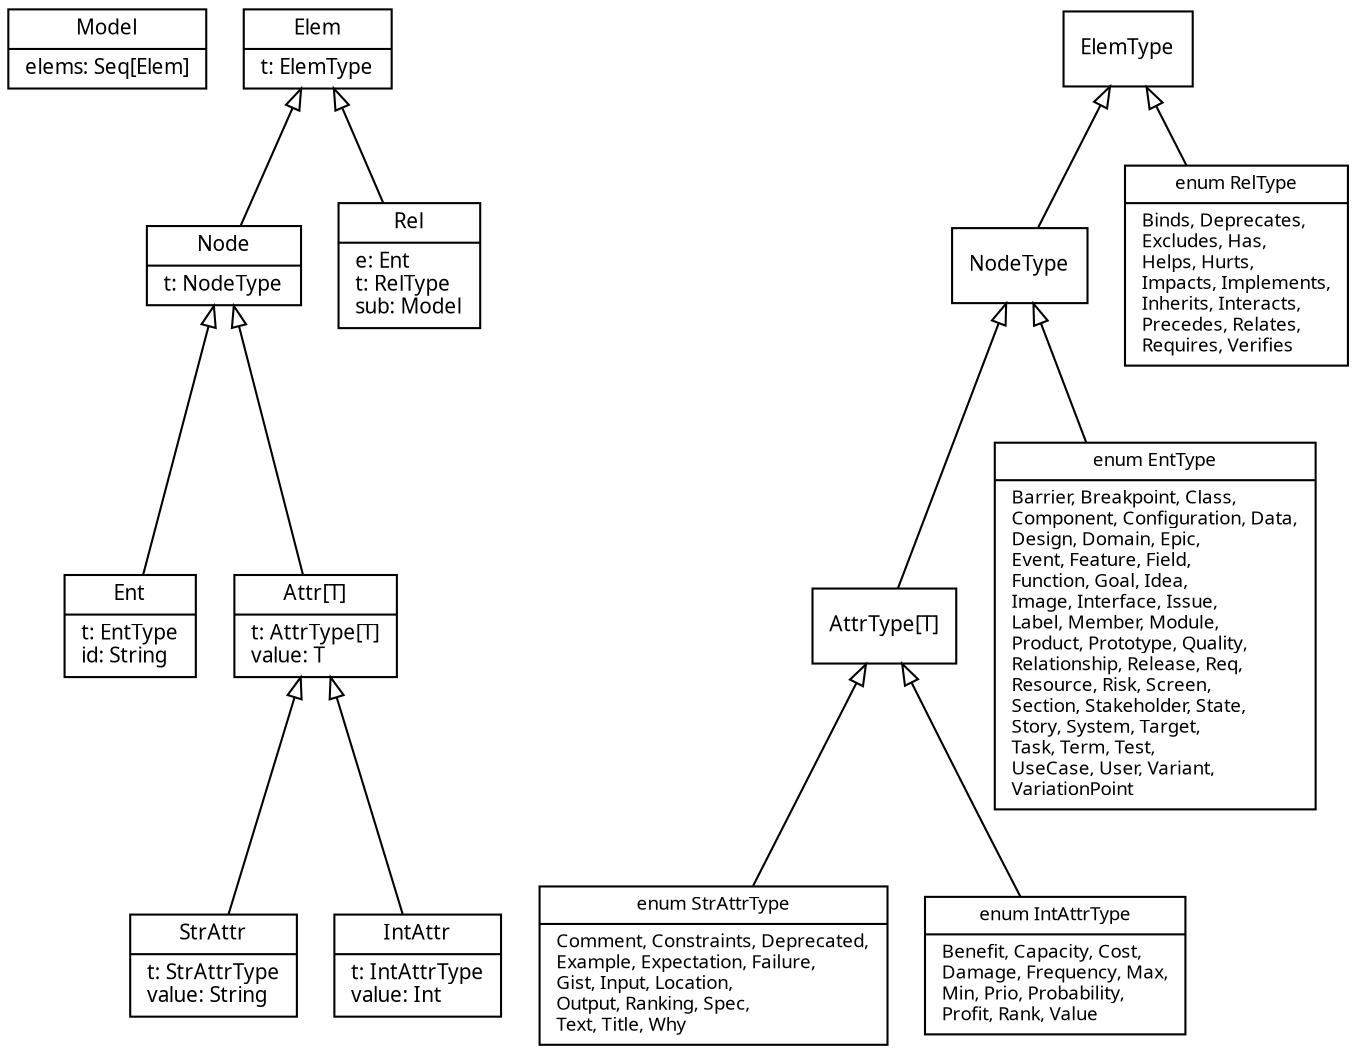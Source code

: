 digraph Metamodel {
  fontname = "Sans"
  fontsize = 10
  rankdir =  "BT"
  ordering = "out"
  nojustify = true

  node [
    fontname = "Sans"
    fontsize = 10
    shape = "record"
  ]

  edge [
    arrowhead = "empty"
  ]

    { rank = same; Model; Elem; ElemType; }
    { rank = same; Node_; Rel; }
    { rank = same; Ent; Attr; AttrType; }


    Model [ label = "{Model|elems: Seq[Elem]}" fontsize = 10]
    Elem [ label = "{Elem|t: ElemType}" fontsize = 10]
    Node_ [ label = "{Node|t: NodeType}" fontsize = 10]
    Rel [ label = "{Rel|e: Ent\lt: RelType\lsub: Model\l}" fontsize = 10]
    Ent [ label = "{Ent|t: EntType\lid: String\l}" fontsize = 10]
    Attr [ label = "{Attr[T]|t: AttrType[T]\lvalue: T\l}" fontsize = 10]
    StrAttr [ label = "{StrAttr|t: StrAttrType\lvalue: String\l}" fontsize = 10]
    IntAttr [ label = "{IntAttr|t: IntAttrType\lvalue: Int\l}" fontsize = 10]
    NodeType [ label = "{NodeType}" fontsize = 10]
    AttrType [ label = "{AttrType[T]}" fontsize = 10]
    RelType [ label = "{enum RelType|Binds, Deprecates,\lExcludes, Has,\lHelps, Hurts,\lImpacts, Implements,\lInherits, Interacts,\lPrecedes, Relates,\lRequires, Verifies\l}" fontsize = 9]
    EntType [ label = "{enum EntType|Barrier, Breakpoint, Class,\lComponent, Configuration, Data,\lDesign, Domain, Epic,\lEvent, Feature, Field,\lFunction, Goal, Idea,\lImage, Interface, Issue,\lLabel, Member, Module,\lProduct, Prototype, Quality,\lRelationship, Release, Req,\lResource, Risk, Screen,\lSection, Stakeholder, State,\lStory, System, Target,\lTask, Term, Test,\lUseCase, User, Variant,\lVariationPoint\l}" fontsize = 9]
    StrAttrType [ label = "{enum StrAttrType|Comment, Constraints, Deprecated,\lExample, Expectation, Failure,\lGist, Input, Location,\lOutput, Ranking, Spec,\lText, Title, Why\l}" fontsize = 9]
    IntAttrType [ label = "{enum IntAttrType|Benefit, Capacity, Cost,\lDamage, Frequency, Max,\lMin, Prio, Probability,\lProfit, Rank, Value\l}" fontsize = 9]


    Node_ -> Elem
    Rel -> Elem
    Ent -> Node_
    Attr -> Node_
    StrAttr -> Attr
    IntAttr -> Attr
    NodeType -> ElemType
    RelType -> ElemType
    EntType -> NodeType
    AttrType -> NodeType
    StrAttrType -> AttrType
    IntAttrType -> AttrType

}
